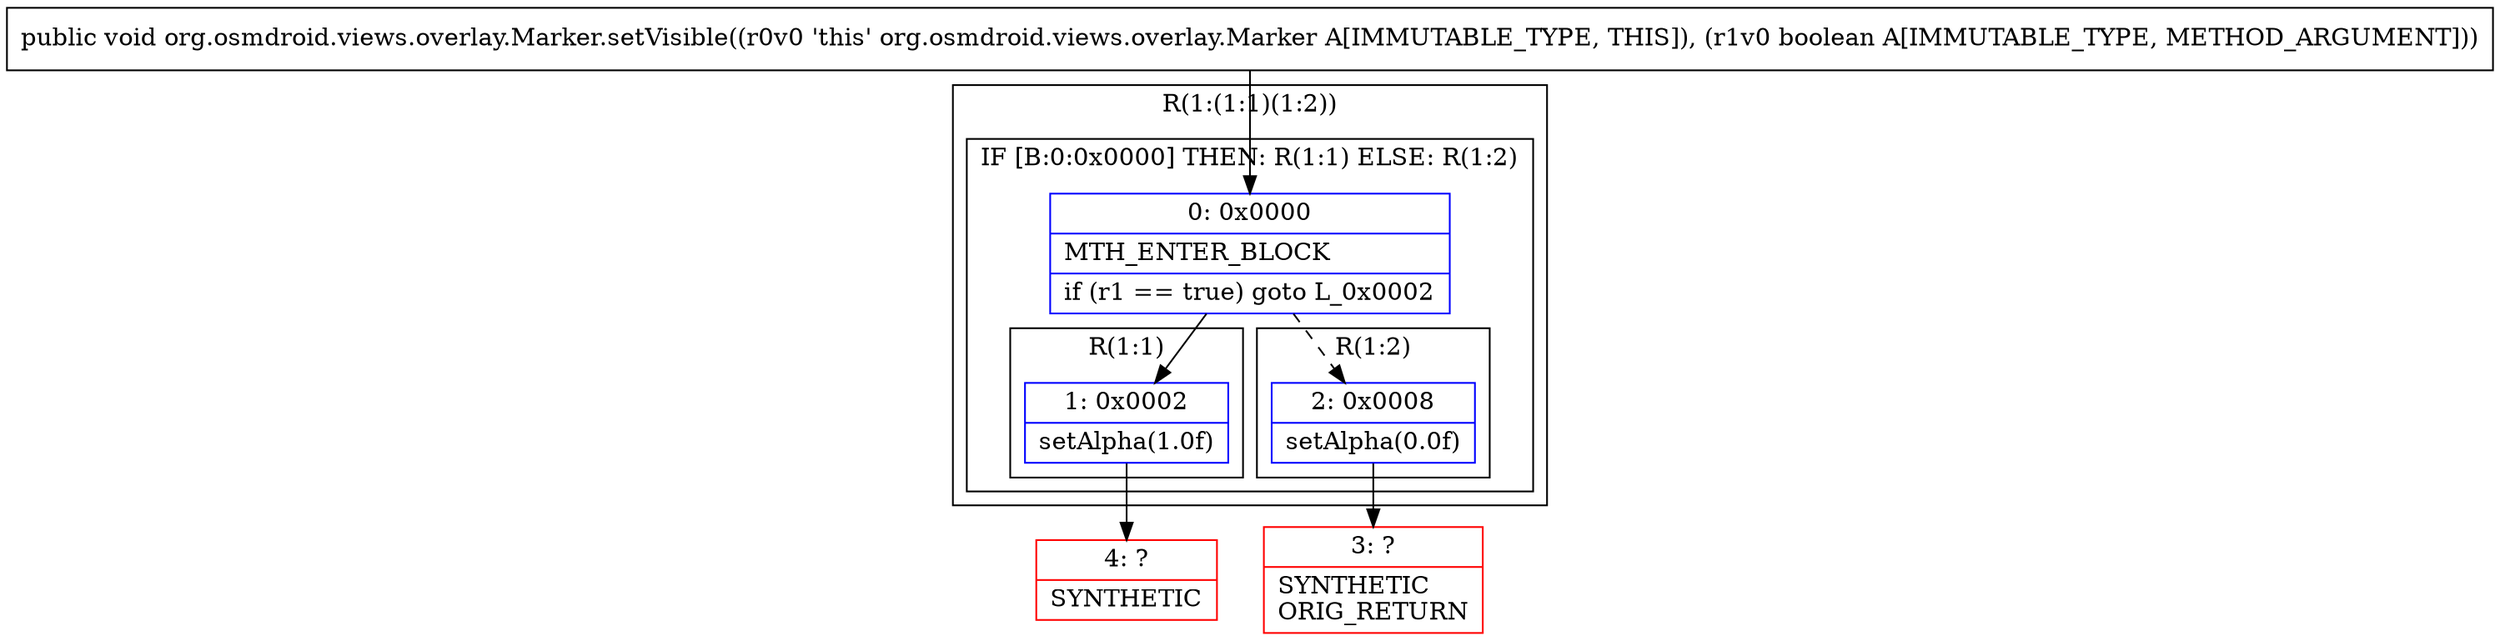 digraph "CFG fororg.osmdroid.views.overlay.Marker.setVisible(Z)V" {
subgraph cluster_Region_965066587 {
label = "R(1:(1:1)(1:2))";
node [shape=record,color=blue];
subgraph cluster_IfRegion_1039894685 {
label = "IF [B:0:0x0000] THEN: R(1:1) ELSE: R(1:2)";
node [shape=record,color=blue];
Node_0 [shape=record,label="{0\:\ 0x0000|MTH_ENTER_BLOCK\l|if (r1 == true) goto L_0x0002\l}"];
subgraph cluster_Region_1272258594 {
label = "R(1:1)";
node [shape=record,color=blue];
Node_1 [shape=record,label="{1\:\ 0x0002|setAlpha(1.0f)\l}"];
}
subgraph cluster_Region_616819998 {
label = "R(1:2)";
node [shape=record,color=blue];
Node_2 [shape=record,label="{2\:\ 0x0008|setAlpha(0.0f)\l}"];
}
}
}
Node_3 [shape=record,color=red,label="{3\:\ ?|SYNTHETIC\lORIG_RETURN\l}"];
Node_4 [shape=record,color=red,label="{4\:\ ?|SYNTHETIC\l}"];
MethodNode[shape=record,label="{public void org.osmdroid.views.overlay.Marker.setVisible((r0v0 'this' org.osmdroid.views.overlay.Marker A[IMMUTABLE_TYPE, THIS]), (r1v0 boolean A[IMMUTABLE_TYPE, METHOD_ARGUMENT])) }"];
MethodNode -> Node_0;
Node_0 -> Node_1;
Node_0 -> Node_2[style=dashed];
Node_1 -> Node_4;
Node_2 -> Node_3;
}

